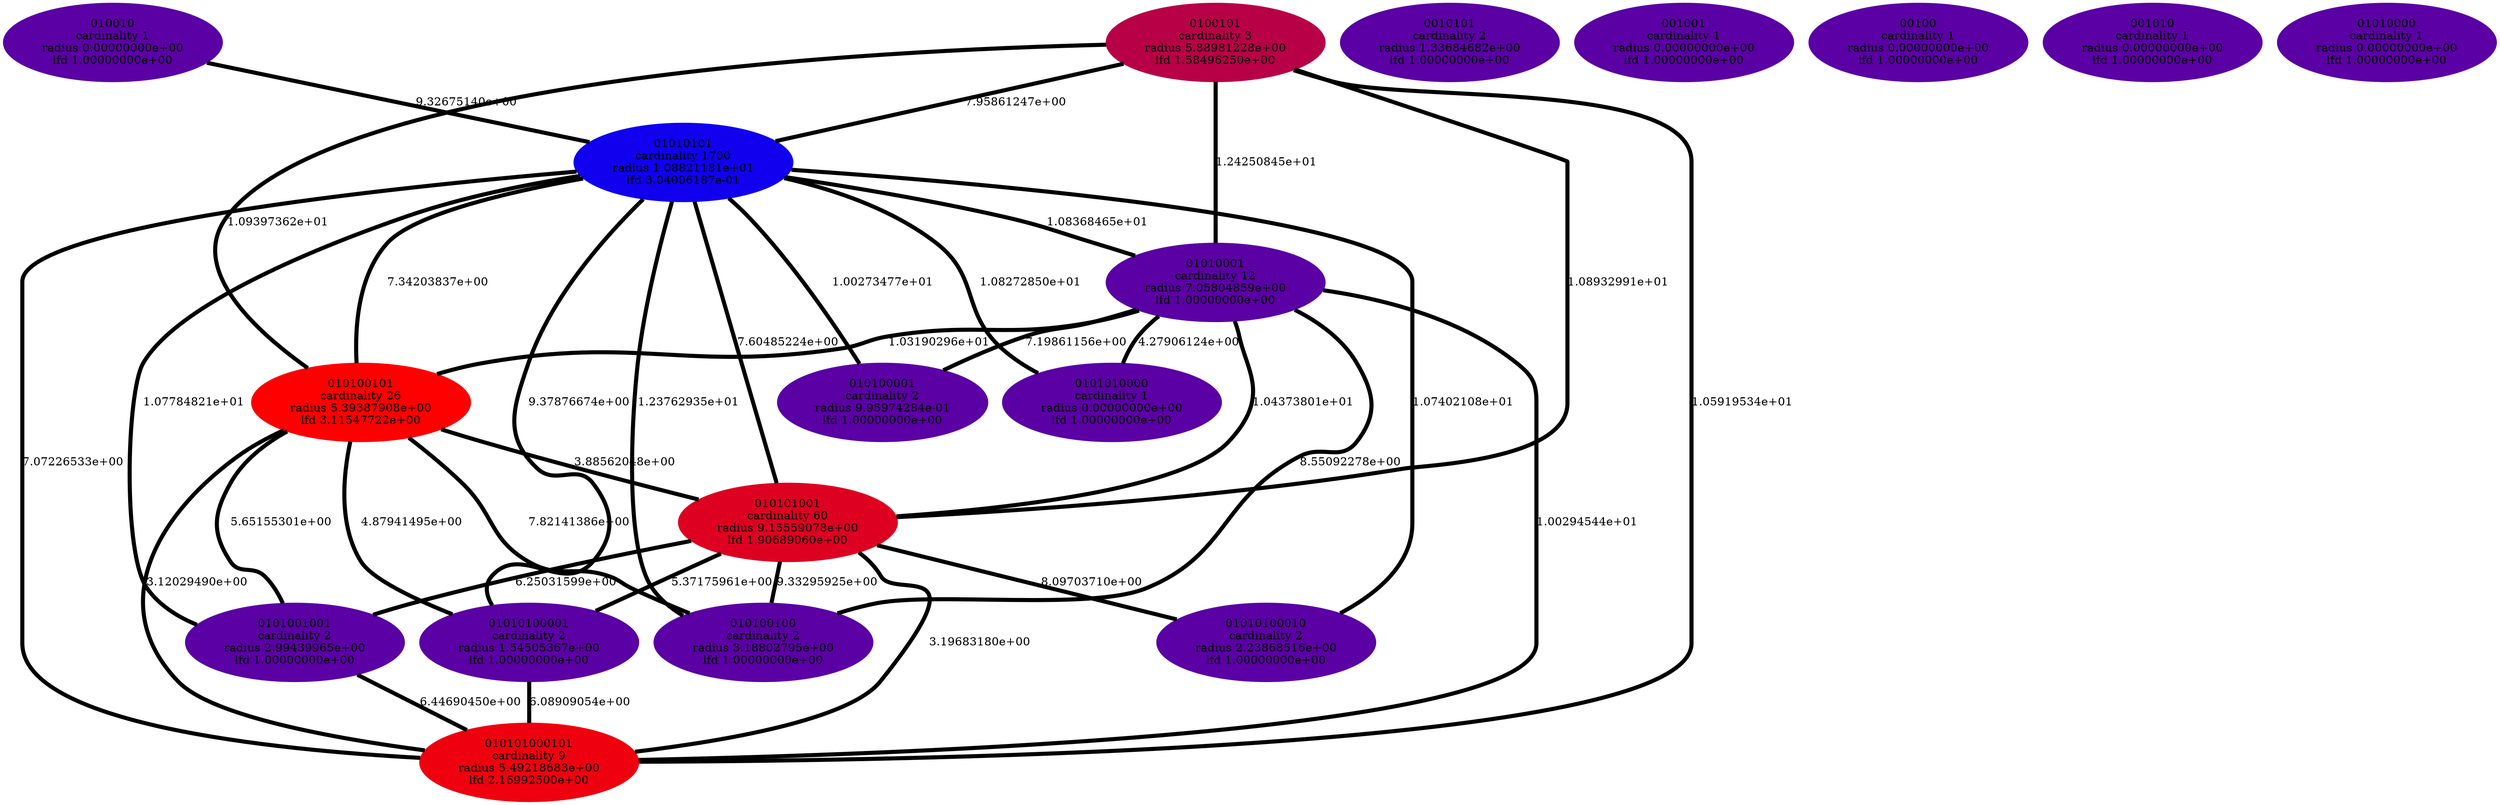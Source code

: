 graph graph_neighborhood_optimal_34 {
    edge[style=solid, penwidth="5", labeldistance="10"]
    010101001 [label="010101001\ncardinality 60\nradius 9.15559078e+00\nlfd 1.90689060e+00", color="#DD0021", style="filled"]
    01010101 [label="01010101\ncardinality 1700\nradius 1.08821181e+01\nlfd 3.04006187e-01", color="#1000EE", style="filled"]
    0101001001 [label="0101001001\ncardinality 2\nradius 2.99439965e+00\nlfd 1.00000000e+00", color="#5A00A4", style="filled"]
    0010101 [label="0010101\ncardinality 2\nradius 1.33684682e+00\nlfd 1.00000000e+00", color="#5A00A4", style="filled"]
    0100101 [label="0100101\ncardinality 3\nradius 5.88981228e+00\nlfd 1.58496250e+00", color="#B80046", style="filled"]
    010100001 [label="010100001\ncardinality 2\nradius 9.95974284e-01\nlfd 1.00000000e+00", color="#5A00A4", style="filled"]
    010010 [label="010010\ncardinality 1\nradius 0.00000000e+00\nlfd 1.00000000e+00", color="#5A00A4", style="filled"]
    01010100001 [label="01010100001\ncardinality 2\nradius 1.54505367e+00\nlfd 1.00000000e+00", color="#5A00A4", style="filled"]
    010101000101 [label="010101000101\ncardinality 9\nradius 5.49218683e+00\nlfd 2.16992500e+00", color="#EF000F", style="filled"]
    010100101 [label="010100101\ncardinality 26\nradius 5.39387908e+00\nlfd 3.11547722e+00", color="#FE0000", style="filled"]
    010100100 [label="010100100\ncardinality 2\nradius 3.18802795e+00\nlfd 1.00000000e+00", color="#5A00A4", style="filled"]
    001001 [label="001001\ncardinality 1\nradius 0.00000000e+00\nlfd 1.00000000e+00", color="#5A00A4", style="filled"]
    01010001 [label="01010001\ncardinality 12\nradius 7.05804859e+00\nlfd 1.00000000e+00", color="#5A00A4", style="filled"]
    0101010000 [label="0101010000\ncardinality 1\nradius 0.00000000e+00\nlfd 1.00000000e+00", color="#5A00A4", style="filled"]
    00100 [label="00100\ncardinality 1\nradius 0.00000000e+00\nlfd 1.00000000e+00", color="#5A00A4", style="filled"]
    01010100010 [label="01010100010\ncardinality 2\nradius 2.23868516e+00\nlfd 1.00000000e+00", color="#5A00A4", style="filled"]
    001010 [label="001010\ncardinality 1\nradius 0.00000000e+00\nlfd 1.00000000e+00", color="#5A00A4", style="filled"]
    01010000 [label="01010000\ncardinality 1\nradius 0.00000000e+00\nlfd 1.00000000e+00", color="#5A00A4", style="filled"]
    01010001 -- 010100101 [label="1.03190296e+01"]
    01010101 -- 01010001 [label="1.08368465e+01"]
    010100101 -- 0101001001 [label="5.65155301e+00"]
    010101001 -- 010101000101 [label="3.19683180e+00"]
    01010101 -- 0101010000 [label="1.08272850e+01"]
    01010101 -- 01010100010 [label="1.07402108e+01"]
    01010001 -- 010100001 [label="7.19861156e+00"]
    010101001 -- 0101001001 [label="6.25031599e+00"]
    01010101 -- 010101000101 [label="7.07226533e+00"]
    01010001 -- 010101000101 [label="1.00294544e+01"]
    010100101 -- 010101000101 [label="3.12029490e+00"]
    01010101 -- 01010100001 [label="9.37876674e+00"]
    010101001 -- 01010100010 [label="8.09703710e+00"]
    0100101 -- 01010001 [label="1.24250845e+01"]
    010100101 -- 01010100001 [label="4.87941495e+00"]
    01010101 -- 010100101 [label="7.34203837e+00"]
    01010001 -- 010100100 [label="8.55092278e+00"]
    010100101 -- 010101001 [label="3.88562048e+00"]
    010100101 -- 010100100 [label="7.82141386e+00"]
    0101001001 -- 010101000101 [label="6.44690450e+00"]
    010010 -- 01010101 [label="9.32675140e+00"]
    010101001 -- 01010100001 [label="5.37175961e+00"]
    01010001 -- 010101001 [label="1.04373801e+01"]
    01010100001 -- 010101000101 [label="6.08909054e+00"]
    01010001 -- 0101010000 [label="4.27906124e+00"]
    010101001 -- 010100100 [label="9.33295925e+00"]
    0100101 -- 01010101 [label="7.95861247e+00"]
    01010101 -- 010100100 [label="1.23762935e+01"]
    01010101 -- 010100001 [label="1.00273477e+01"]
    0100101 -- 010100101 [label="1.09397362e+01"]
    01010101 -- 010101001 [label="7.60485224e+00"]
    0100101 -- 010101001 [label="1.08932991e+01"]
    0100101 -- 010101000101 [label="1.05919534e+01"]
    01010101 -- 0101001001 [label="1.07784821e+01"]
}
